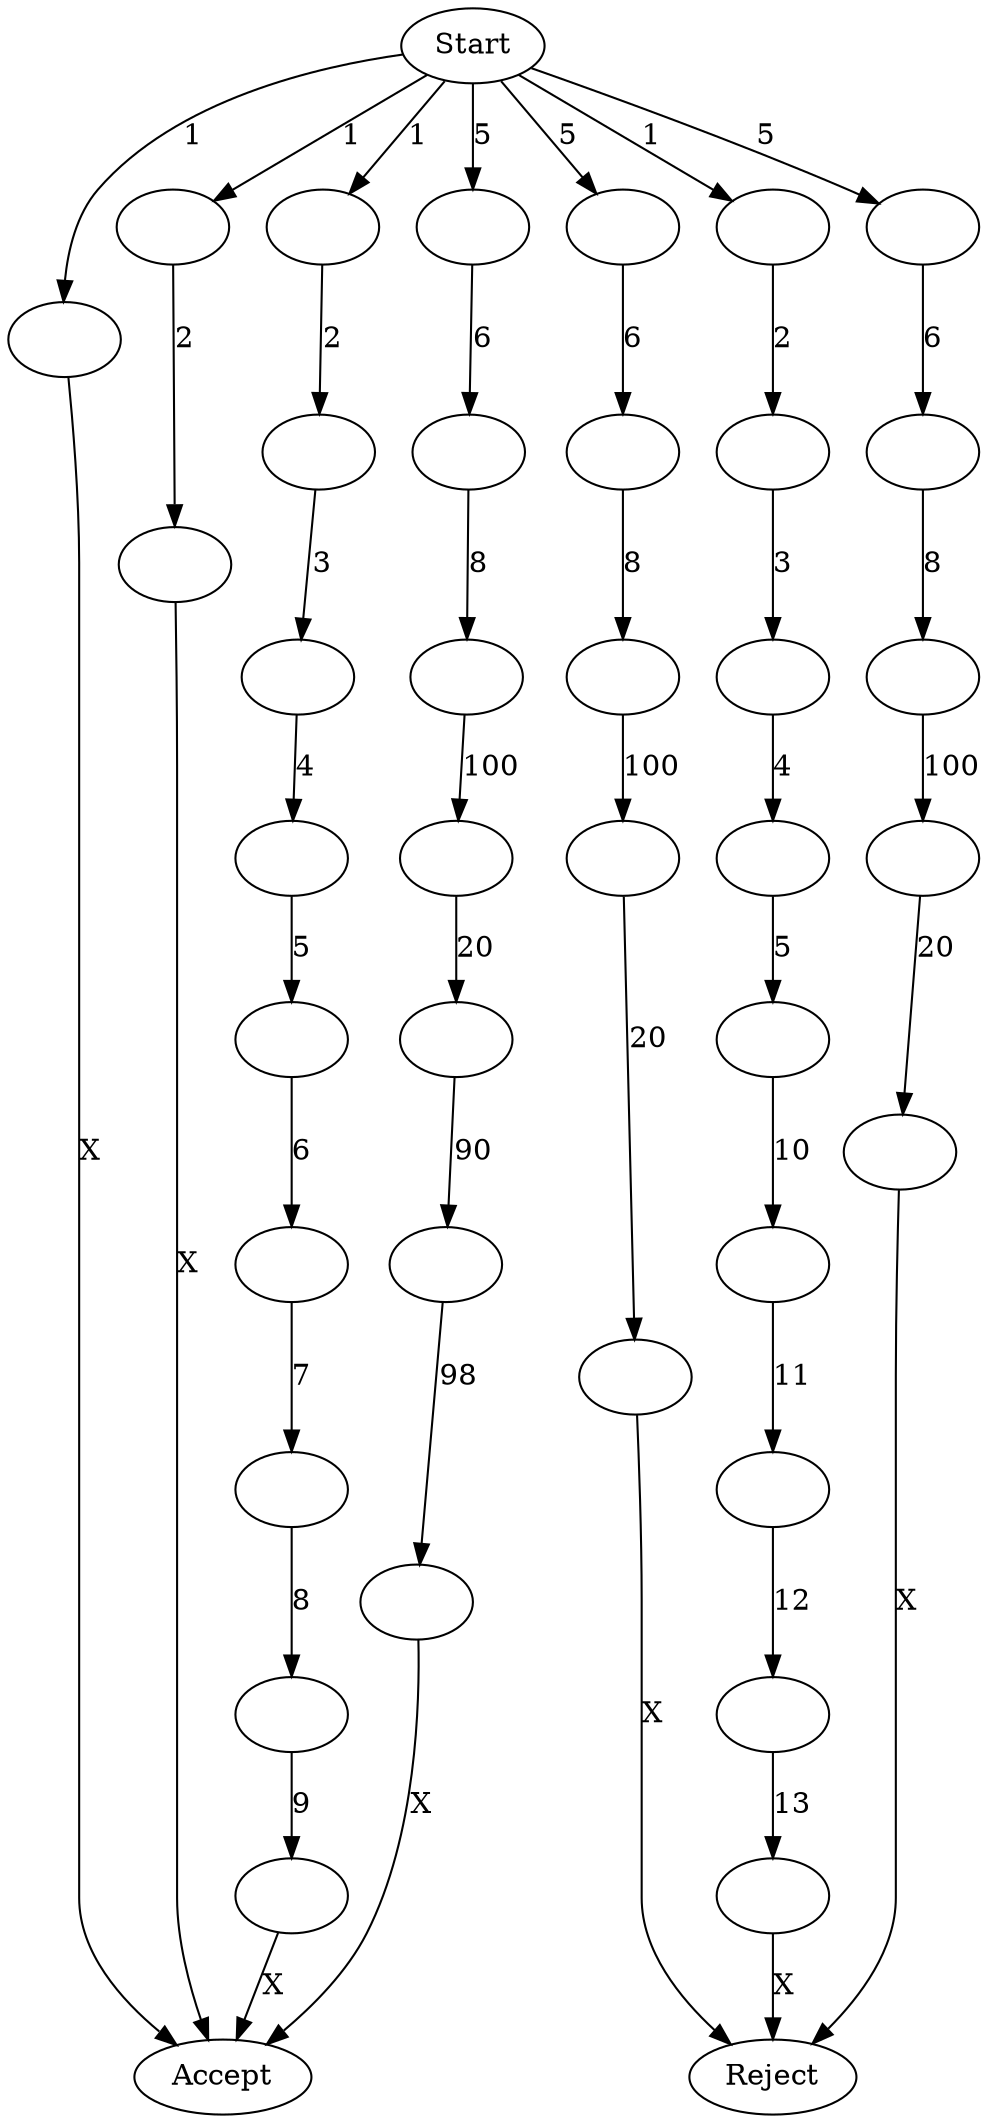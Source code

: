 strict digraph  {
0 [label=Start];
1 [label=""];
1000 [label=Accept];
2 [label=""];
3 [label=""];
4 [label=""];
5 [label=""];
6 [label=""];
2000 [label=Reject];
7 [label=""];
8 [label=""];
9 [label=""];
10 [label=""];
11 [label=""];
12 [label=""];
13 [label=""];
14 [label=""];
15 [label=""];
16 [label=""];
17 [label=""];
18 [label=""];
19 [label=""];
20 [label=""];
21 [label=""];
22 [label=""];
23 [label=""];
24 [label=""];
25 [label=""];
26 [label=""];
27 [label=""];
28 [label=""];
29 [label=""];
30 [label=""];
31 [label=""];
32 [label=""];
33 [label=""];
34 [label=""];
35 [label=""];
36 [label=""];
37 [label=""];
38 [label=""];
0 -> 1  [label=1];
0 -> 2  [label=5];
0 -> 7  [label=5];
0 -> 14  [label=5];
0 -> 19  [label=1];
0 -> 21  [label=1];
0 -> 30  [label=1];
1 -> 1000  [label=X];
2 -> 3  [label=6];
3 -> 4  [label=8];
4 -> 5  [label=100];
5 -> 6  [label=20];
6 -> 2000  [label=X];
7 -> 8  [label=6];
8 -> 9  [label=8];
9 -> 10  [label=100];
10 -> 11  [label=20];
11 -> 12  [label=90];
12 -> 13  [label=98];
13 -> 1000  [label=X];
14 -> 15  [label=6];
15 -> 16  [label=8];
16 -> 17  [label=100];
17 -> 18  [label=20];
18 -> 2000  [label=X];
19 -> 20  [label=2];
20 -> 1000  [label=X];
21 -> 22  [label=2];
22 -> 23  [label=3];
23 -> 24  [label=4];
24 -> 25  [label=5];
25 -> 26  [label=6];
26 -> 27  [label=7];
27 -> 28  [label=8];
28 -> 29  [label=9];
29 -> 1000  [label=X];
30 -> 31  [label=2];
31 -> 32  [label=3];
32 -> 33  [label=4];
33 -> 34  [label=5];
34 -> 35  [label=10];
35 -> 36  [label=11];
36 -> 37  [label=12];
37 -> 38  [label=13];
38 -> 2000  [label=X];
}
